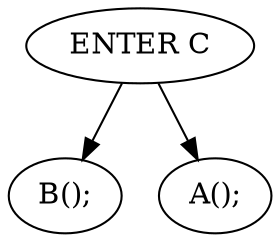 digraph G {
  0 [ label="ENTER C" ];
  2 [ label="B();" ];
  3 [ label="A();" ];
  0 -> 2 [ ];
  0 -> 3 [ ];
}
